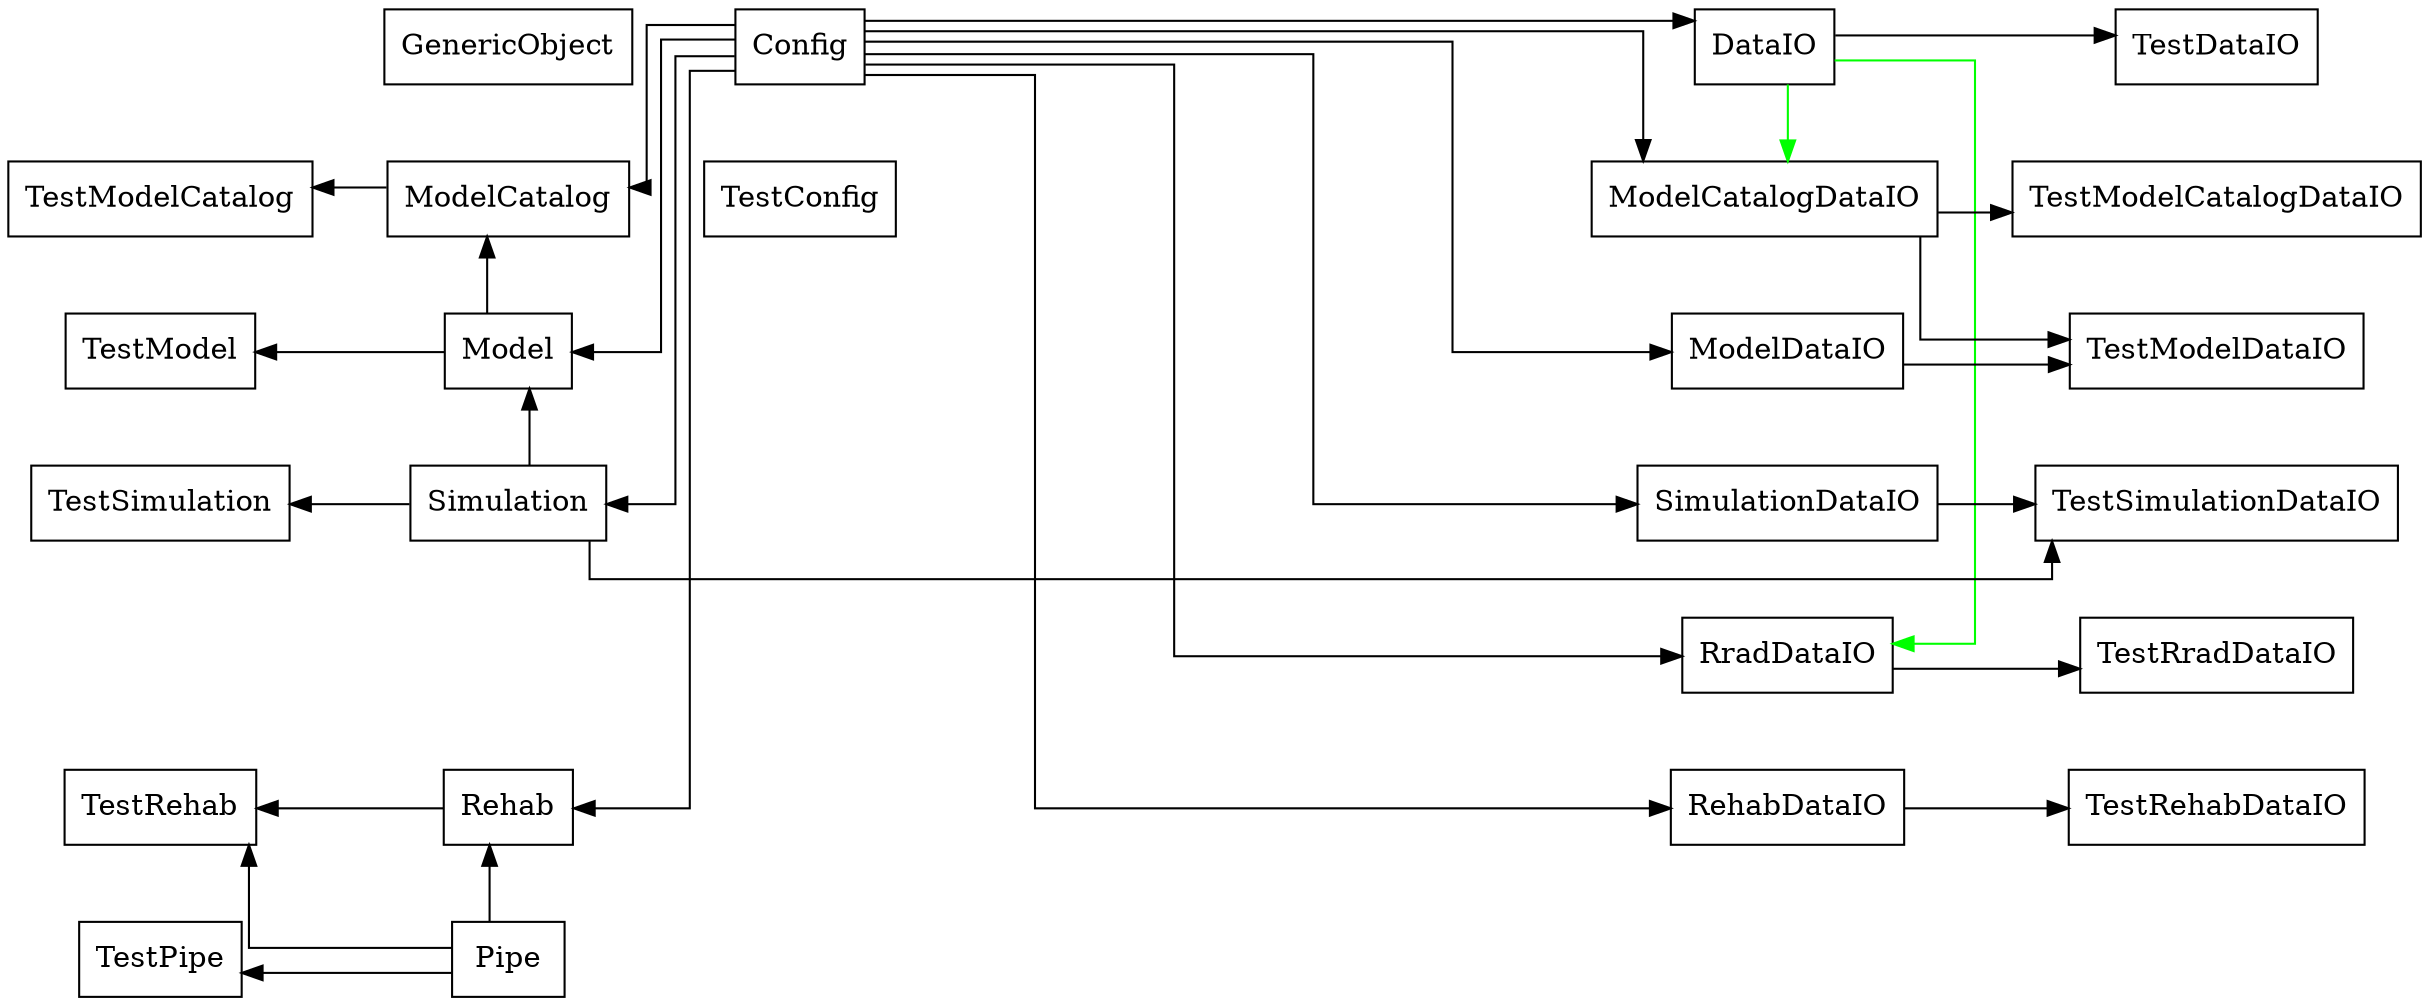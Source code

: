 digraph "classes" {
charset="utf-8"
nodesep=0.5;
rankdir="TB";
edge [ constraint=False ];
splines="ortho";
"Config"[label= "Config" , shape="record"];
"DataIO"[label= "DataIO" , shape="record"];
"GenericObject"[label= "GenericObject" , shape="record"];
"Model"[label= "Model" , shape="record"];
"ModelCatalog"[label= "ModelCatalog" , shape="record"];
"ModelCatalogDataIO"[label= "ModelCatalogDataIO" , shape="record"];
"ModelDataIO"[label= "ModelDataIO" , shape="record"];
"Pipe"[label= "Pipe" , shape="record"];
"Rehab"[label= "Rehab" , shape="record"];
"RehabDataIO"[label= "RehabDataIO" , shape="record"];
"RradDataIO"[label= "RradDataIO" , shape="record"];
"Simulation"[label= "Simulation" , shape="record"];
"SimulationDataIO"[label= "SimulationDataIO" , shape="record"];
"TestConfig"[label= "TestConfig" , shape="record"];
"TestDataIO"[label= "TestDataIO" , shape="record"];
"TestModel"[label= "TestModel" , shape="record"];
"TestModelCatalog"[label= "TestModelCatalog" , shape="record"];
"TestModelCatalogDataIO"[label= "TestModelCatalogDataIO" , shape="record"];
"TestModelDataIO"[label= "TestModelDataIO" , shape="record"];
"TestPipe"[label= "TestPipe" , shape="record"];
"TestRehab"[label= "TestRehab" , shape="record"];
"TestRehabDataIO"[label= "TestRehabDataIO" , shape="record"];
"TestRradDataIO"[label= "TestRradDataIO" , shape="record"];
"TestSimulation"[label= "TestSimulation" , shape="record"];
"TestSimulationDataIO"[label= "TestSimulationDataIO" , shape="record"];

"_d0" [label="_d0", shape="record" style=invis];
"_d3" [label="_d3", shape="record" style=invis];
"_d4" [label="_d4", shape="record" style=invis];
"_d1" [label="_d1", shape="record" style=invis];
"_d2" [label="_d2", shape="record" style=invis];
"_d5" [label="_d5", shape="record" style=invis];
"_d6" [label="_d6", shape="record" style=invis];
"_d7" [label="_d7", shape="record" style=invis];
"_d8" [label="_d8", shape="record" style=invis];
"_d9" [label="_d9", shape="record" style=invis];

{rank= tb "_d0"->"TestModelCatalog"->"TestModel"->"TestSimulation"->"_d3"->"TestRehab"->"TestPipe" [constraint=true style=invis]};
{rank= tb "GenericObject"->"ModelCatalog"->"Model"->"Simulation"->"_d4"->"Rehab"->"Pipe" [constraint=true style=invis]};
{rank= tb "Config"->"TestConfig"->"_d1"->"_d2"->"_d5"->"_d6"->"_d7" [constraint=true style=invis]};
{rank= tb "DataIO"->"ModelCatalogDataIO"->"ModelDataIO"->"SimulationDataIO"->"RradDataIO"->"RehabDataIO"->"_d8" [constraint=true style=invis]};
{rank= tb "TestDataIO"->"TestModelCatalogDataIO"->"TestModelDataIO"->"TestSimulationDataIO"->"TestRradDataIO"->"TestRehabDataIO"->"_d9" [constraint=true style=invis]};
{rank= same TestModelCatalog->ModelCatalog->TestConfig->ModelCatalogDataIO->TestModelCatalogDataIO [constraint=True style=invis]};
"Config"->"DataIO";
"DataIO"->"TestDataIO";
"ModelCatalog"->"TestModelCatalog";
"Config"->"ModelCatalog";
"Model"->"ModelCatalog";
"Config"->"ModelCatalogDataIO";
"ModelCatalogDataIO"->"TestModelCatalogDataIO";
"Model"->"TestModel";
"Config"->"Model";
"Simulation"->"Model";
"Config"->"ModelDataIO";
"ModelCatalogDataIO"->"TestModelDataIO";
"ModelDataIO"->"TestModelDataIO";
"Simulation"->"TestSimulation";
"Config"->"Simulation";
"Config"->"SimulationDataIO";
"Simulation"->"TestSimulationDataIO";
"SimulationDataIO"->"TestSimulationDataIO";
"Config"->"RradDataIO";
"RradDataIO"->"TestRradDataIO";
"Rehab"->"TestRehab";
"Pipe"->"TestRehab";
"Config"->"Rehab";
"Pipe"->"Rehab";
"Config"->"RehabDataIO";
"RehabDataIO"->"TestRehabDataIO";
"Pipe"->"TestPipe";
"DataIO"->"ModelCatalogDataIO" [color="green"];
"DataIO"->"RradDataIO" [color="green"];
}